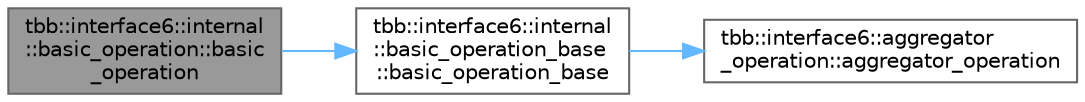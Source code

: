 digraph "tbb::interface6::internal::basic_operation::basic_operation"
{
 // LATEX_PDF_SIZE
  bgcolor="transparent";
  edge [fontname=Helvetica,fontsize=10,labelfontname=Helvetica,labelfontsize=10];
  node [fontname=Helvetica,fontsize=10,shape=box,height=0.2,width=0.4];
  rankdir="LR";
  Node1 [id="Node000001",label="tbb::interface6::internal\l::basic_operation::basic\l_operation",height=0.2,width=0.4,color="gray40", fillcolor="grey60", style="filled", fontcolor="black",tooltip=" "];
  Node1 -> Node2 [id="edge1_Node000001_Node000002",color="steelblue1",style="solid",tooltip=" "];
  Node2 [id="Node000002",label="tbb::interface6::internal\l::basic_operation_base\l::basic_operation_base",height=0.2,width=0.4,color="grey40", fillcolor="white", style="filled",URL="$classtbb_1_1interface6_1_1internal_1_1basic__operation__base.html#a98851e8df6936de4233739ea76ab10e9",tooltip=" "];
  Node2 -> Node3 [id="edge2_Node000002_Node000003",color="steelblue1",style="solid",tooltip=" "];
  Node3 [id="Node000003",label="tbb::interface6::aggregator\l_operation::aggregator_operation",height=0.2,width=0.4,color="grey40", fillcolor="white", style="filled",URL="$classtbb_1_1interface6_1_1aggregator__operation.html#a738a66479f1096b66af9c475c7b1a2eb",tooltip=" "];
}
